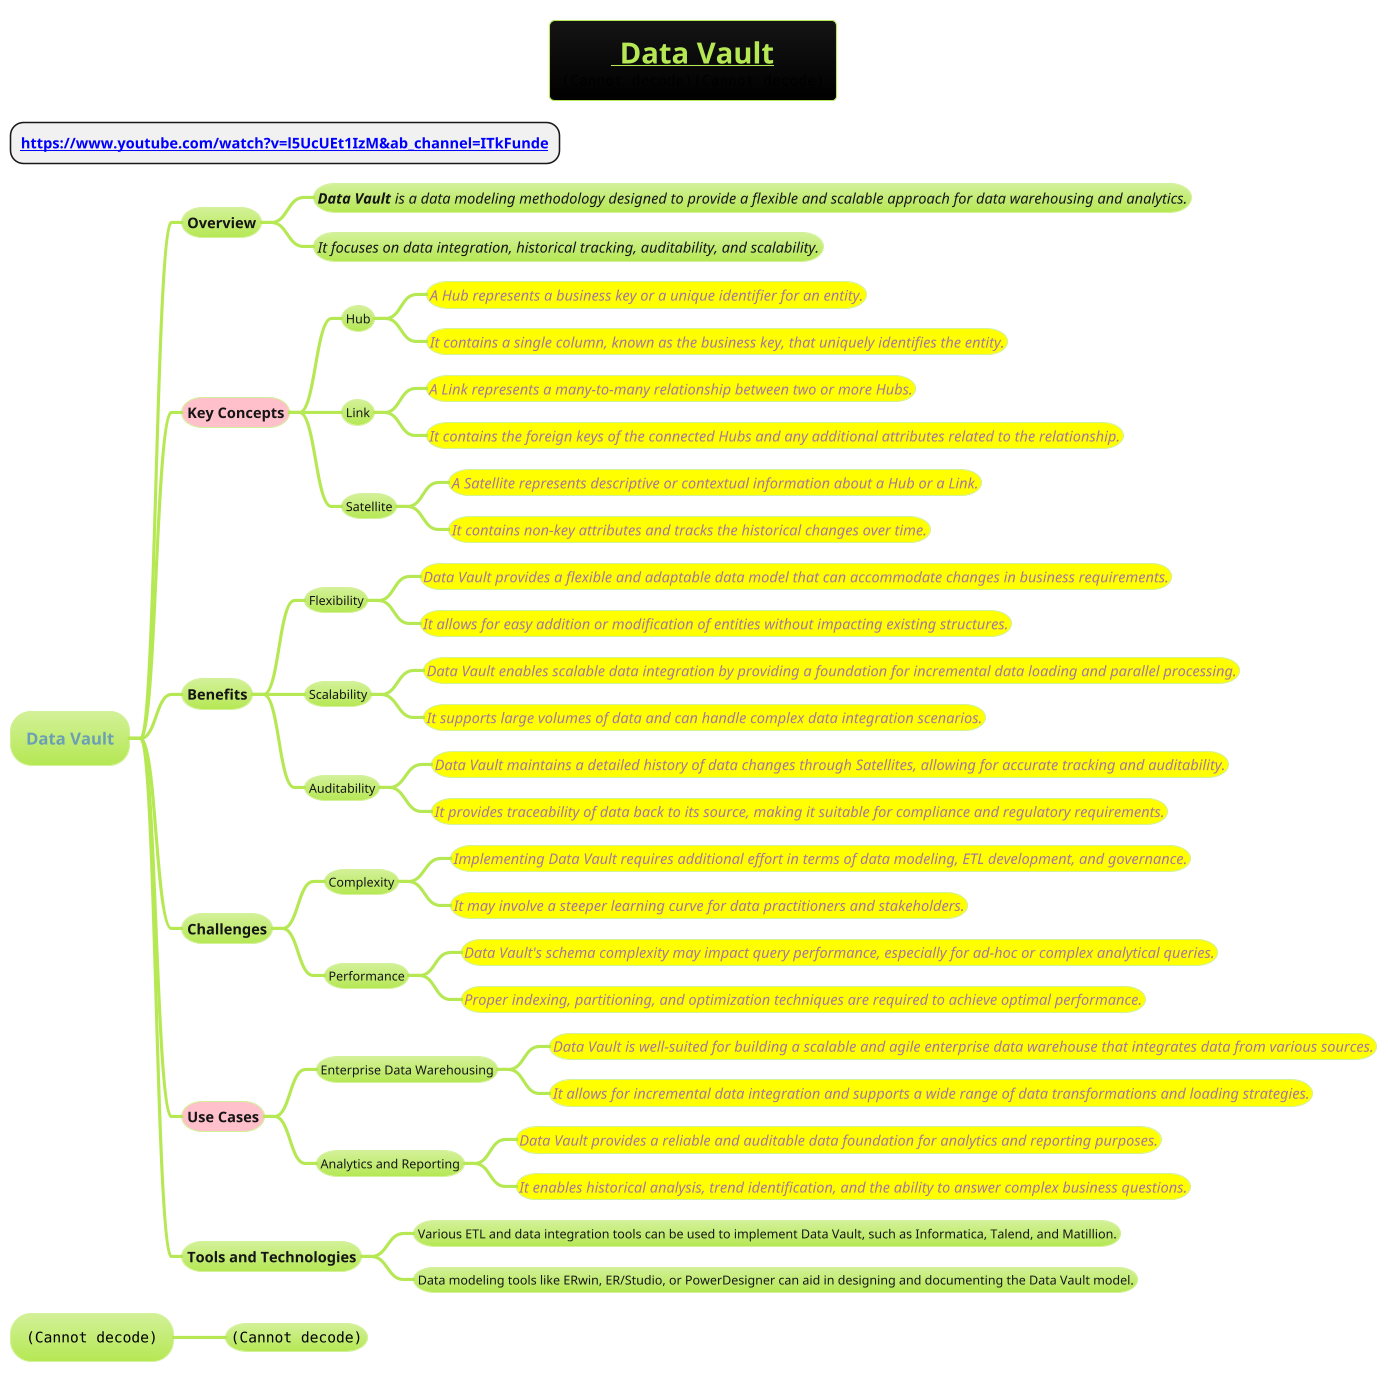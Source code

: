 @startmindmap
title =__ Data Vault__\n<img:images/img.png><img:images/img_4.png>
* **[[https://www.youtube.com/watch?v=l5UcUEt1IzM&ab_channel=ITkFunde]]**
!theme hacker

* Data Vault
** Overview
*** ====<size:14>**Data Vault** is a data modeling methodology designed to provide a flexible and scalable approach for data warehousing and analytics.
*** ====<size:14>It focuses on data integration, historical tracking, auditability, and scalability.
**[#pink] **Key Concepts**
*** Hub
****[#yellow] ====<size:14>A Hub represents a business key or a unique identifier for an entity.
****[#yellow] ====<size:14>It contains a single column, known as the business key, that uniquely identifies the entity.
*** Link
****[#yellow] ====<size:14>A Link represents a many-to-many relationship between two or more Hubs.
****[#yellow] ====<size:14>It contains the foreign keys of the connected Hubs and any additional attributes related to the relationship.
*** Satellite
****[#yellow] ====<size:14>A Satellite represents descriptive or contextual information about a Hub or a Link.
****[#yellow] ====<size:14>It contains non-key attributes and tracks the historical changes over time.
** Benefits
*** Flexibility
****[#yellow] ====<size:14>Data Vault provides a flexible and adaptable data model that can accommodate changes in business requirements.
****[#yellow] ====<size:14>It allows for easy addition or modification of entities without impacting existing structures.
*** Scalability
****[#yellow] ====<size:14>Data Vault enables scalable data integration by providing a foundation for incremental data loading and parallel processing.
****[#yellow] ====<size:14>It supports large volumes of data and can handle complex data integration scenarios.
*** Auditability
****[#yellow] ====<size:14>Data Vault maintains a detailed history of data changes through Satellites, allowing for accurate tracking and auditability.
****[#yellow] ====<size:14>It provides traceability of data back to its source, making it suitable for compliance and regulatory requirements.
** Challenges
*** Complexity
****[#yellow] ====<size:14>Implementing Data Vault requires additional effort in terms of data modeling, ETL development, and governance.
****[#yellow] ====<size:14>It may involve a steeper learning curve for data practitioners and stakeholders.
*** Performance
****[#yellow] ====<size:14>Data Vault's schema complexity may impact query performance, especially for ad-hoc or complex analytical queries.
****[#yellow] ====<size:14>Proper indexing, partitioning, and optimization techniques are required to achieve optimal performance.
**[#pink] Use Cases
*** Enterprise Data Warehousing
****[#yellow] ====<size:14>Data Vault is well-suited for building a scalable and agile enterprise data warehouse that integrates data from various sources.
****[#yellow] ====<size:14>It allows for incremental data integration and supports a wide range of data transformations and loading strategies.
*** Analytics and Reporting
****[#yellow] ====<size:14>Data Vault provides a reliable and auditable data foundation for analytics and reporting purposes.
****[#yellow] ====<size:14>It enables historical analysis, trend identification, and the ability to answer complex business questions.
** Tools and Technologies
*** Various ETL and data integration tools can be used to implement Data Vault, such as Informatica, Talend, and Matillion.
*** Data modeling tools like ERwin, ER/Studio, or PowerDesigner can aid in designing and documenting the Data Vault model.

* <img:images/img_3.png>
** <img:images/img_1.png>
@endmindmap
